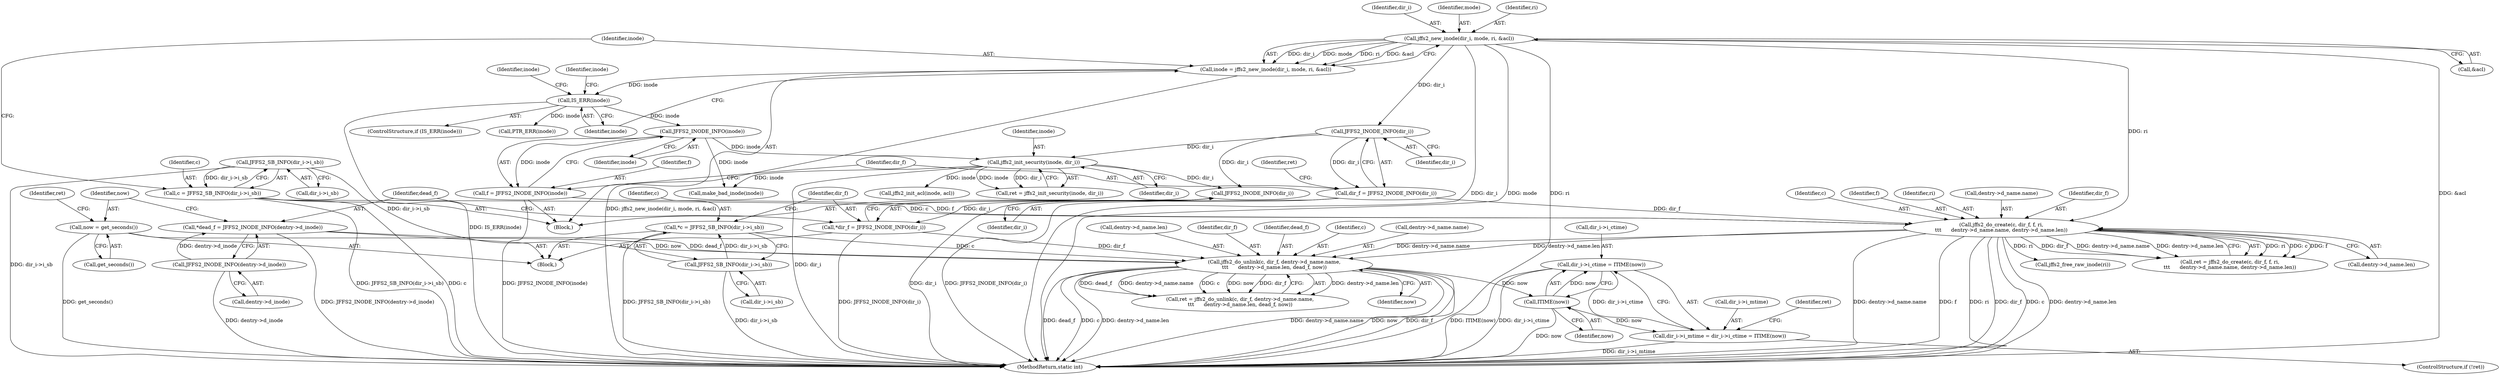 digraph "0_infradead_9ed437c50d89eabae763dd422579f73fdebf288d_0@pointer" {
"1000296" [label="(Call,dir_i->i_ctime = ITIME(now))"];
"1000300" [label="(Call,ITIME(now))"];
"1000259" [label="(Call,jffs2_do_unlink(c, dir_f, dentry->d_name.name,\n\t\t\t      dentry->d_name.len, dead_f, now))"];
"1000234" [label="(Call,*c = JFFS2_SB_INFO(dir_i->i_sb))"];
"1000236" [label="(Call,JFFS2_SB_INFO(dir_i->i_sb))"];
"1000127" [label="(Call,JFFS2_SB_INFO(dir_i->i_sb))"];
"1000241" [label="(Call,*dir_f = JFFS2_INODE_INFO(dir_i))"];
"1000243" [label="(Call,JFFS2_INODE_INFO(dir_i))"];
"1000179" [label="(Call,JFFS2_INODE_INFO(dir_i))"];
"1000133" [label="(Call,jffs2_new_inode(dir_i, mode, ri, &acl))"];
"1000203" [label="(Call,jffs2_init_security(inode, dir_i))"];
"1000175" [label="(Call,JFFS2_INODE_INFO(inode))"];
"1000140" [label="(Call,IS_ERR(inode))"];
"1000131" [label="(Call,inode = jffs2_new_inode(dir_i, mode, ri, &acl))"];
"1000183" [label="(Call,jffs2_do_create(c, dir_f, f, ri,\n\t\t\t      dentry->d_name.name, dentry->d_name.len))"];
"1000125" [label="(Call,c = JFFS2_SB_INFO(dir_i->i_sb))"];
"1000177" [label="(Call,dir_f = JFFS2_INODE_INFO(dir_i))"];
"1000173" [label="(Call,f = JFFS2_INODE_INFO(inode))"];
"1000246" [label="(Call,*dead_f = JFFS2_INODE_INFO(dentry->d_inode))"];
"1000248" [label="(Call,JFFS2_INODE_INFO(dentry->d_inode))"];
"1000254" [label="(Call,now = get_seconds())"];
"1000292" [label="(Call,dir_i->i_mtime = dir_i->i_ctime = ITIME(now))"];
"1000493" [label="(MethodReturn,static int)"];
"1000133" [label="(Call,jffs2_new_inode(dir_i, mode, ri, &acl))"];
"1000204" [label="(Identifier,inode)"];
"1000173" [label="(Call,f = JFFS2_INODE_INFO(inode))"];
"1000255" [label="(Identifier,now)"];
"1000258" [label="(Identifier,ret)"];
"1000177" [label="(Call,dir_f = JFFS2_INODE_INFO(dir_i))"];
"1000267" [label="(Call,dentry->d_name.len)"];
"1000241" [label="(Call,*dir_f = JFFS2_INODE_INFO(dir_i))"];
"1000289" [label="(ControlStructure,if (!ret))"];
"1000254" [label="(Call,now = get_seconds())"];
"1000128" [label="(Call,dir_i->i_sb)"];
"1000137" [label="(Call,&acl)"];
"1000141" [label="(Identifier,inode)"];
"1000134" [label="(Identifier,dir_i)"];
"1000184" [label="(Identifier,c)"];
"1000186" [label="(Identifier,f)"];
"1000203" [label="(Call,jffs2_init_security(inode, dir_i))"];
"1000296" [label="(Call,dir_i->i_ctime = ITIME(now))"];
"1000125" [label="(Call,c = JFFS2_SB_INFO(dir_i->i_sb))"];
"1000247" [label="(Identifier,dead_f)"];
"1000182" [label="(Identifier,ret)"];
"1000174" [label="(Identifier,f)"];
"1000257" [label="(Call,ret = jffs2_do_unlink(c, dir_f, dentry->d_name.name,\n\t\t\t      dentry->d_name.len, dead_f, now))"];
"1000292" [label="(Call,dir_i->i_mtime = dir_i->i_ctime = ITIME(now))"];
"1000261" [label="(Identifier,dir_f)"];
"1000140" [label="(Call,IS_ERR(inode))"];
"1000256" [label="(Call,get_seconds())"];
"1000187" [label="(Identifier,ri)"];
"1000272" [label="(Identifier,dead_f)"];
"1000211" [label="(Call,jffs2_init_acl(inode, acl))"];
"1000234" [label="(Call,*c = JFFS2_SB_INFO(dir_i->i_sb))"];
"1000145" [label="(Identifier,inode)"];
"1000217" [label="(Call,jffs2_free_raw_inode(ri))"];
"1000183" [label="(Call,jffs2_do_create(c, dir_f, f, ri,\n\t\t\t      dentry->d_name.name, dentry->d_name.len))"];
"1000127" [label="(Call,JFFS2_SB_INFO(dir_i->i_sb))"];
"1000126" [label="(Identifier,c)"];
"1000144" [label="(Call,PTR_ERR(inode))"];
"1000178" [label="(Identifier,dir_f)"];
"1000205" [label="(Identifier,dir_i)"];
"1000248" [label="(Call,JFFS2_INODE_INFO(dentry->d_inode))"];
"1000259" [label="(Call,jffs2_do_unlink(c, dir_f, dentry->d_name.name,\n\t\t\t      dentry->d_name.len, dead_f, now))"];
"1000236" [label="(Call,JFFS2_SB_INFO(dir_i->i_sb))"];
"1000201" [label="(Call,ret = jffs2_init_security(inode, dir_i))"];
"1000244" [label="(Identifier,dir_i)"];
"1000249" [label="(Call,dentry->d_inode)"];
"1000176" [label="(Identifier,inode)"];
"1000301" [label="(Identifier,now)"];
"1000135" [label="(Identifier,mode)"];
"1000273" [label="(Identifier,now)"];
"1000111" [label="(Block,)"];
"1000235" [label="(Identifier,c)"];
"1000260" [label="(Identifier,c)"];
"1000139" [label="(ControlStructure,if (IS_ERR(inode)))"];
"1000242" [label="(Identifier,dir_f)"];
"1000237" [label="(Call,dir_i->i_sb)"];
"1000175" [label="(Call,JFFS2_INODE_INFO(inode))"];
"1000148" [label="(Identifier,inode)"];
"1000180" [label="(Identifier,dir_i)"];
"1000228" [label="(Call,make_bad_inode(inode))"];
"1000297" [label="(Call,dir_i->i_ctime)"];
"1000300" [label="(Call,ITIME(now))"];
"1000293" [label="(Call,dir_i->i_mtime)"];
"1000243" [label="(Call,JFFS2_INODE_INFO(dir_i))"];
"1000232" [label="(Block,)"];
"1000132" [label="(Identifier,inode)"];
"1000303" [label="(Identifier,ret)"];
"1000188" [label="(Call,dentry->d_name.name)"];
"1000246" [label="(Call,*dead_f = JFFS2_INODE_INFO(dentry->d_inode))"];
"1000179" [label="(Call,JFFS2_INODE_INFO(dir_i))"];
"1000181" [label="(Call,ret = jffs2_do_create(c, dir_f, f, ri,\n\t\t\t      dentry->d_name.name, dentry->d_name.len))"];
"1000131" [label="(Call,inode = jffs2_new_inode(dir_i, mode, ri, &acl))"];
"1000193" [label="(Call,dentry->d_name.len)"];
"1000185" [label="(Identifier,dir_f)"];
"1000262" [label="(Call,dentry->d_name.name)"];
"1000136" [label="(Identifier,ri)"];
"1000296" -> "1000292"  [label="AST: "];
"1000296" -> "1000300"  [label="CFG: "];
"1000297" -> "1000296"  [label="AST: "];
"1000300" -> "1000296"  [label="AST: "];
"1000292" -> "1000296"  [label="CFG: "];
"1000296" -> "1000493"  [label="DDG: ITIME(now)"];
"1000296" -> "1000493"  [label="DDG: dir_i->i_ctime"];
"1000296" -> "1000292"  [label="DDG: dir_i->i_ctime"];
"1000300" -> "1000296"  [label="DDG: now"];
"1000300" -> "1000301"  [label="CFG: "];
"1000301" -> "1000300"  [label="AST: "];
"1000300" -> "1000493"  [label="DDG: now"];
"1000300" -> "1000292"  [label="DDG: now"];
"1000259" -> "1000300"  [label="DDG: now"];
"1000259" -> "1000257"  [label="AST: "];
"1000259" -> "1000273"  [label="CFG: "];
"1000260" -> "1000259"  [label="AST: "];
"1000261" -> "1000259"  [label="AST: "];
"1000262" -> "1000259"  [label="AST: "];
"1000267" -> "1000259"  [label="AST: "];
"1000272" -> "1000259"  [label="AST: "];
"1000273" -> "1000259"  [label="AST: "];
"1000257" -> "1000259"  [label="CFG: "];
"1000259" -> "1000493"  [label="DDG: c"];
"1000259" -> "1000493"  [label="DDG: dentry->d_name.len"];
"1000259" -> "1000493"  [label="DDG: dentry->d_name.name"];
"1000259" -> "1000493"  [label="DDG: now"];
"1000259" -> "1000493"  [label="DDG: dir_f"];
"1000259" -> "1000493"  [label="DDG: dead_f"];
"1000259" -> "1000257"  [label="DDG: dentry->d_name.len"];
"1000259" -> "1000257"  [label="DDG: dead_f"];
"1000259" -> "1000257"  [label="DDG: dentry->d_name.name"];
"1000259" -> "1000257"  [label="DDG: c"];
"1000259" -> "1000257"  [label="DDG: now"];
"1000259" -> "1000257"  [label="DDG: dir_f"];
"1000234" -> "1000259"  [label="DDG: c"];
"1000241" -> "1000259"  [label="DDG: dir_f"];
"1000183" -> "1000259"  [label="DDG: dentry->d_name.name"];
"1000183" -> "1000259"  [label="DDG: dentry->d_name.len"];
"1000246" -> "1000259"  [label="DDG: dead_f"];
"1000254" -> "1000259"  [label="DDG: now"];
"1000234" -> "1000232"  [label="AST: "];
"1000234" -> "1000236"  [label="CFG: "];
"1000235" -> "1000234"  [label="AST: "];
"1000236" -> "1000234"  [label="AST: "];
"1000242" -> "1000234"  [label="CFG: "];
"1000234" -> "1000493"  [label="DDG: JFFS2_SB_INFO(dir_i->i_sb)"];
"1000236" -> "1000234"  [label="DDG: dir_i->i_sb"];
"1000236" -> "1000237"  [label="CFG: "];
"1000237" -> "1000236"  [label="AST: "];
"1000236" -> "1000493"  [label="DDG: dir_i->i_sb"];
"1000127" -> "1000236"  [label="DDG: dir_i->i_sb"];
"1000127" -> "1000125"  [label="AST: "];
"1000127" -> "1000128"  [label="CFG: "];
"1000128" -> "1000127"  [label="AST: "];
"1000125" -> "1000127"  [label="CFG: "];
"1000127" -> "1000493"  [label="DDG: dir_i->i_sb"];
"1000127" -> "1000125"  [label="DDG: dir_i->i_sb"];
"1000241" -> "1000232"  [label="AST: "];
"1000241" -> "1000243"  [label="CFG: "];
"1000242" -> "1000241"  [label="AST: "];
"1000243" -> "1000241"  [label="AST: "];
"1000247" -> "1000241"  [label="CFG: "];
"1000241" -> "1000493"  [label="DDG: JFFS2_INODE_INFO(dir_i)"];
"1000243" -> "1000241"  [label="DDG: dir_i"];
"1000243" -> "1000244"  [label="CFG: "];
"1000244" -> "1000243"  [label="AST: "];
"1000243" -> "1000493"  [label="DDG: dir_i"];
"1000179" -> "1000243"  [label="DDG: dir_i"];
"1000203" -> "1000243"  [label="DDG: dir_i"];
"1000179" -> "1000177"  [label="AST: "];
"1000179" -> "1000180"  [label="CFG: "];
"1000180" -> "1000179"  [label="AST: "];
"1000177" -> "1000179"  [label="CFG: "];
"1000179" -> "1000177"  [label="DDG: dir_i"];
"1000133" -> "1000179"  [label="DDG: dir_i"];
"1000179" -> "1000203"  [label="DDG: dir_i"];
"1000133" -> "1000131"  [label="AST: "];
"1000133" -> "1000137"  [label="CFG: "];
"1000134" -> "1000133"  [label="AST: "];
"1000135" -> "1000133"  [label="AST: "];
"1000136" -> "1000133"  [label="AST: "];
"1000137" -> "1000133"  [label="AST: "];
"1000131" -> "1000133"  [label="CFG: "];
"1000133" -> "1000493"  [label="DDG: dir_i"];
"1000133" -> "1000493"  [label="DDG: mode"];
"1000133" -> "1000493"  [label="DDG: ri"];
"1000133" -> "1000493"  [label="DDG: &acl"];
"1000133" -> "1000131"  [label="DDG: dir_i"];
"1000133" -> "1000131"  [label="DDG: mode"];
"1000133" -> "1000131"  [label="DDG: ri"];
"1000133" -> "1000131"  [label="DDG: &acl"];
"1000133" -> "1000183"  [label="DDG: ri"];
"1000203" -> "1000201"  [label="AST: "];
"1000203" -> "1000205"  [label="CFG: "];
"1000204" -> "1000203"  [label="AST: "];
"1000205" -> "1000203"  [label="AST: "];
"1000201" -> "1000203"  [label="CFG: "];
"1000203" -> "1000493"  [label="DDG: dir_i"];
"1000203" -> "1000201"  [label="DDG: inode"];
"1000203" -> "1000201"  [label="DDG: dir_i"];
"1000175" -> "1000203"  [label="DDG: inode"];
"1000203" -> "1000211"  [label="DDG: inode"];
"1000203" -> "1000228"  [label="DDG: inode"];
"1000175" -> "1000173"  [label="AST: "];
"1000175" -> "1000176"  [label="CFG: "];
"1000176" -> "1000175"  [label="AST: "];
"1000173" -> "1000175"  [label="CFG: "];
"1000175" -> "1000173"  [label="DDG: inode"];
"1000140" -> "1000175"  [label="DDG: inode"];
"1000175" -> "1000228"  [label="DDG: inode"];
"1000140" -> "1000139"  [label="AST: "];
"1000140" -> "1000141"  [label="CFG: "];
"1000141" -> "1000140"  [label="AST: "];
"1000145" -> "1000140"  [label="CFG: "];
"1000148" -> "1000140"  [label="CFG: "];
"1000140" -> "1000493"  [label="DDG: IS_ERR(inode)"];
"1000131" -> "1000140"  [label="DDG: inode"];
"1000140" -> "1000144"  [label="DDG: inode"];
"1000131" -> "1000111"  [label="AST: "];
"1000132" -> "1000131"  [label="AST: "];
"1000141" -> "1000131"  [label="CFG: "];
"1000131" -> "1000493"  [label="DDG: jffs2_new_inode(dir_i, mode, ri, &acl)"];
"1000183" -> "1000181"  [label="AST: "];
"1000183" -> "1000193"  [label="CFG: "];
"1000184" -> "1000183"  [label="AST: "];
"1000185" -> "1000183"  [label="AST: "];
"1000186" -> "1000183"  [label="AST: "];
"1000187" -> "1000183"  [label="AST: "];
"1000188" -> "1000183"  [label="AST: "];
"1000193" -> "1000183"  [label="AST: "];
"1000181" -> "1000183"  [label="CFG: "];
"1000183" -> "1000493"  [label="DDG: dentry->d_name.name"];
"1000183" -> "1000493"  [label="DDG: f"];
"1000183" -> "1000493"  [label="DDG: ri"];
"1000183" -> "1000493"  [label="DDG: dir_f"];
"1000183" -> "1000493"  [label="DDG: c"];
"1000183" -> "1000493"  [label="DDG: dentry->d_name.len"];
"1000183" -> "1000181"  [label="DDG: ri"];
"1000183" -> "1000181"  [label="DDG: c"];
"1000183" -> "1000181"  [label="DDG: f"];
"1000183" -> "1000181"  [label="DDG: dir_f"];
"1000183" -> "1000181"  [label="DDG: dentry->d_name.name"];
"1000183" -> "1000181"  [label="DDG: dentry->d_name.len"];
"1000125" -> "1000183"  [label="DDG: c"];
"1000177" -> "1000183"  [label="DDG: dir_f"];
"1000173" -> "1000183"  [label="DDG: f"];
"1000183" -> "1000217"  [label="DDG: ri"];
"1000125" -> "1000111"  [label="AST: "];
"1000126" -> "1000125"  [label="AST: "];
"1000132" -> "1000125"  [label="CFG: "];
"1000125" -> "1000493"  [label="DDG: c"];
"1000125" -> "1000493"  [label="DDG: JFFS2_SB_INFO(dir_i->i_sb)"];
"1000177" -> "1000111"  [label="AST: "];
"1000178" -> "1000177"  [label="AST: "];
"1000182" -> "1000177"  [label="CFG: "];
"1000177" -> "1000493"  [label="DDG: JFFS2_INODE_INFO(dir_i)"];
"1000173" -> "1000111"  [label="AST: "];
"1000174" -> "1000173"  [label="AST: "];
"1000178" -> "1000173"  [label="CFG: "];
"1000173" -> "1000493"  [label="DDG: JFFS2_INODE_INFO(inode)"];
"1000246" -> "1000232"  [label="AST: "];
"1000246" -> "1000248"  [label="CFG: "];
"1000247" -> "1000246"  [label="AST: "];
"1000248" -> "1000246"  [label="AST: "];
"1000255" -> "1000246"  [label="CFG: "];
"1000246" -> "1000493"  [label="DDG: JFFS2_INODE_INFO(dentry->d_inode)"];
"1000248" -> "1000246"  [label="DDG: dentry->d_inode"];
"1000248" -> "1000249"  [label="CFG: "];
"1000249" -> "1000248"  [label="AST: "];
"1000248" -> "1000493"  [label="DDG: dentry->d_inode"];
"1000254" -> "1000232"  [label="AST: "];
"1000254" -> "1000256"  [label="CFG: "];
"1000255" -> "1000254"  [label="AST: "];
"1000256" -> "1000254"  [label="AST: "];
"1000258" -> "1000254"  [label="CFG: "];
"1000254" -> "1000493"  [label="DDG: get_seconds()"];
"1000292" -> "1000289"  [label="AST: "];
"1000293" -> "1000292"  [label="AST: "];
"1000303" -> "1000292"  [label="CFG: "];
"1000292" -> "1000493"  [label="DDG: dir_i->i_mtime"];
}
